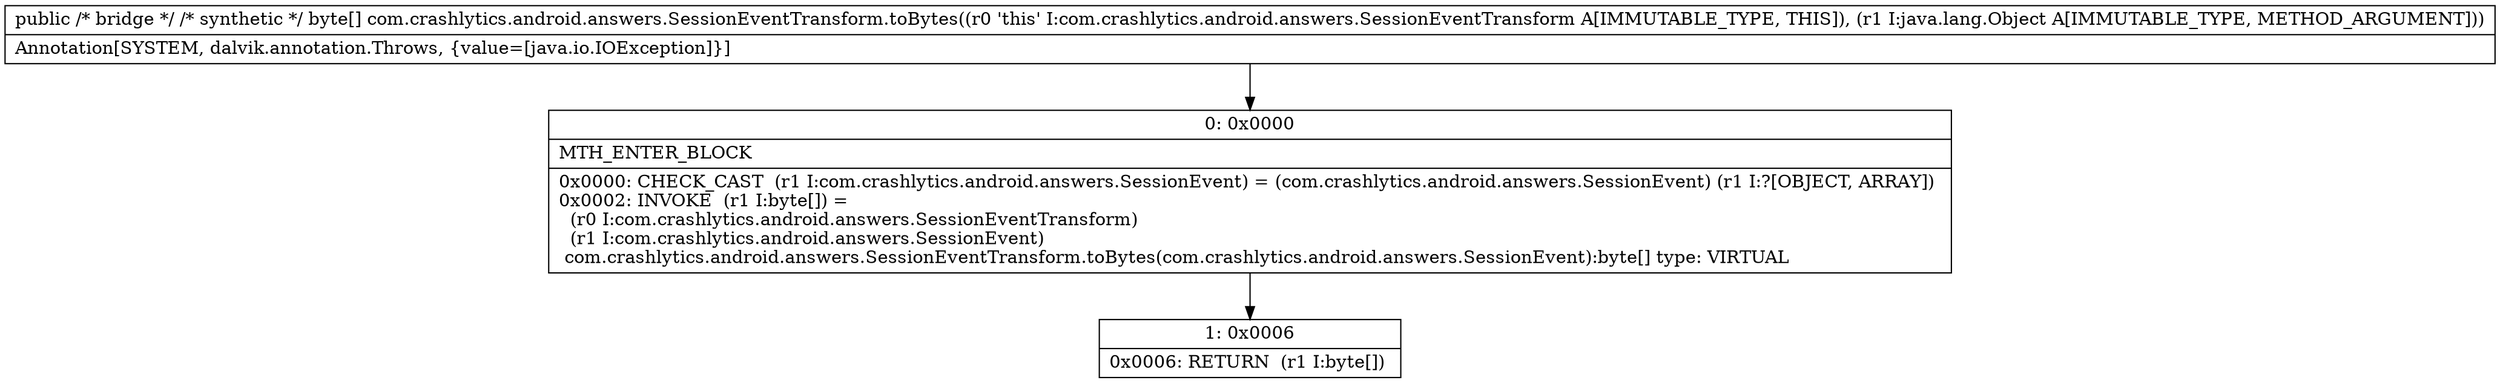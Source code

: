digraph "CFG forcom.crashlytics.android.answers.SessionEventTransform.toBytes(Ljava\/lang\/Object;)[B" {
Node_0 [shape=record,label="{0\:\ 0x0000|MTH_ENTER_BLOCK\l|0x0000: CHECK_CAST  (r1 I:com.crashlytics.android.answers.SessionEvent) = (com.crashlytics.android.answers.SessionEvent) (r1 I:?[OBJECT, ARRAY]) \l0x0002: INVOKE  (r1 I:byte[]) = \l  (r0 I:com.crashlytics.android.answers.SessionEventTransform)\l  (r1 I:com.crashlytics.android.answers.SessionEvent)\l com.crashlytics.android.answers.SessionEventTransform.toBytes(com.crashlytics.android.answers.SessionEvent):byte[] type: VIRTUAL \l}"];
Node_1 [shape=record,label="{1\:\ 0x0006|0x0006: RETURN  (r1 I:byte[]) \l}"];
MethodNode[shape=record,label="{public \/* bridge *\/ \/* synthetic *\/ byte[] com.crashlytics.android.answers.SessionEventTransform.toBytes((r0 'this' I:com.crashlytics.android.answers.SessionEventTransform A[IMMUTABLE_TYPE, THIS]), (r1 I:java.lang.Object A[IMMUTABLE_TYPE, METHOD_ARGUMENT]))  | Annotation[SYSTEM, dalvik.annotation.Throws, \{value=[java.io.IOException]\}]\l}"];
MethodNode -> Node_0;
Node_0 -> Node_1;
}

